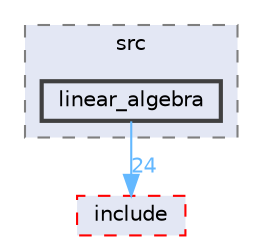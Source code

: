 digraph "Common/src/linear_algebra"
{
 // LATEX_PDF_SIZE
  bgcolor="transparent";
  edge [fontname=Helvetica,fontsize=10,labelfontname=Helvetica,labelfontsize=10];
  node [fontname=Helvetica,fontsize=10,shape=box,height=0.2,width=0.4];
  compound=true
  subgraph clusterdir_3752367cbca4c9b58dde90984de9bccc {
    graph [ bgcolor="#e3e7f4", pencolor="grey50", label="src", fontname=Helvetica,fontsize=10 style="filled,dashed", URL="dir_3752367cbca4c9b58dde90984de9bccc.html",tooltip=""]
  dir_39fbd36764025d3bfa71155694b009a6 [label="linear_algebra", fillcolor="#e3e7f4", color="grey25", style="filled,bold", URL="dir_39fbd36764025d3bfa71155694b009a6.html",tooltip=""];
  }
  dir_92cb2900980f09bf257878861626e98f [label="include", fillcolor="#e3e7f4", color="red", style="filled,dashed", URL="dir_92cb2900980f09bf257878861626e98f.html",tooltip=""];
  dir_39fbd36764025d3bfa71155694b009a6->dir_92cb2900980f09bf257878861626e98f [headlabel="24", labeldistance=1.5 headhref="dir_000062_000046.html" href="dir_000062_000046.html" color="steelblue1" fontcolor="steelblue1"];
}
